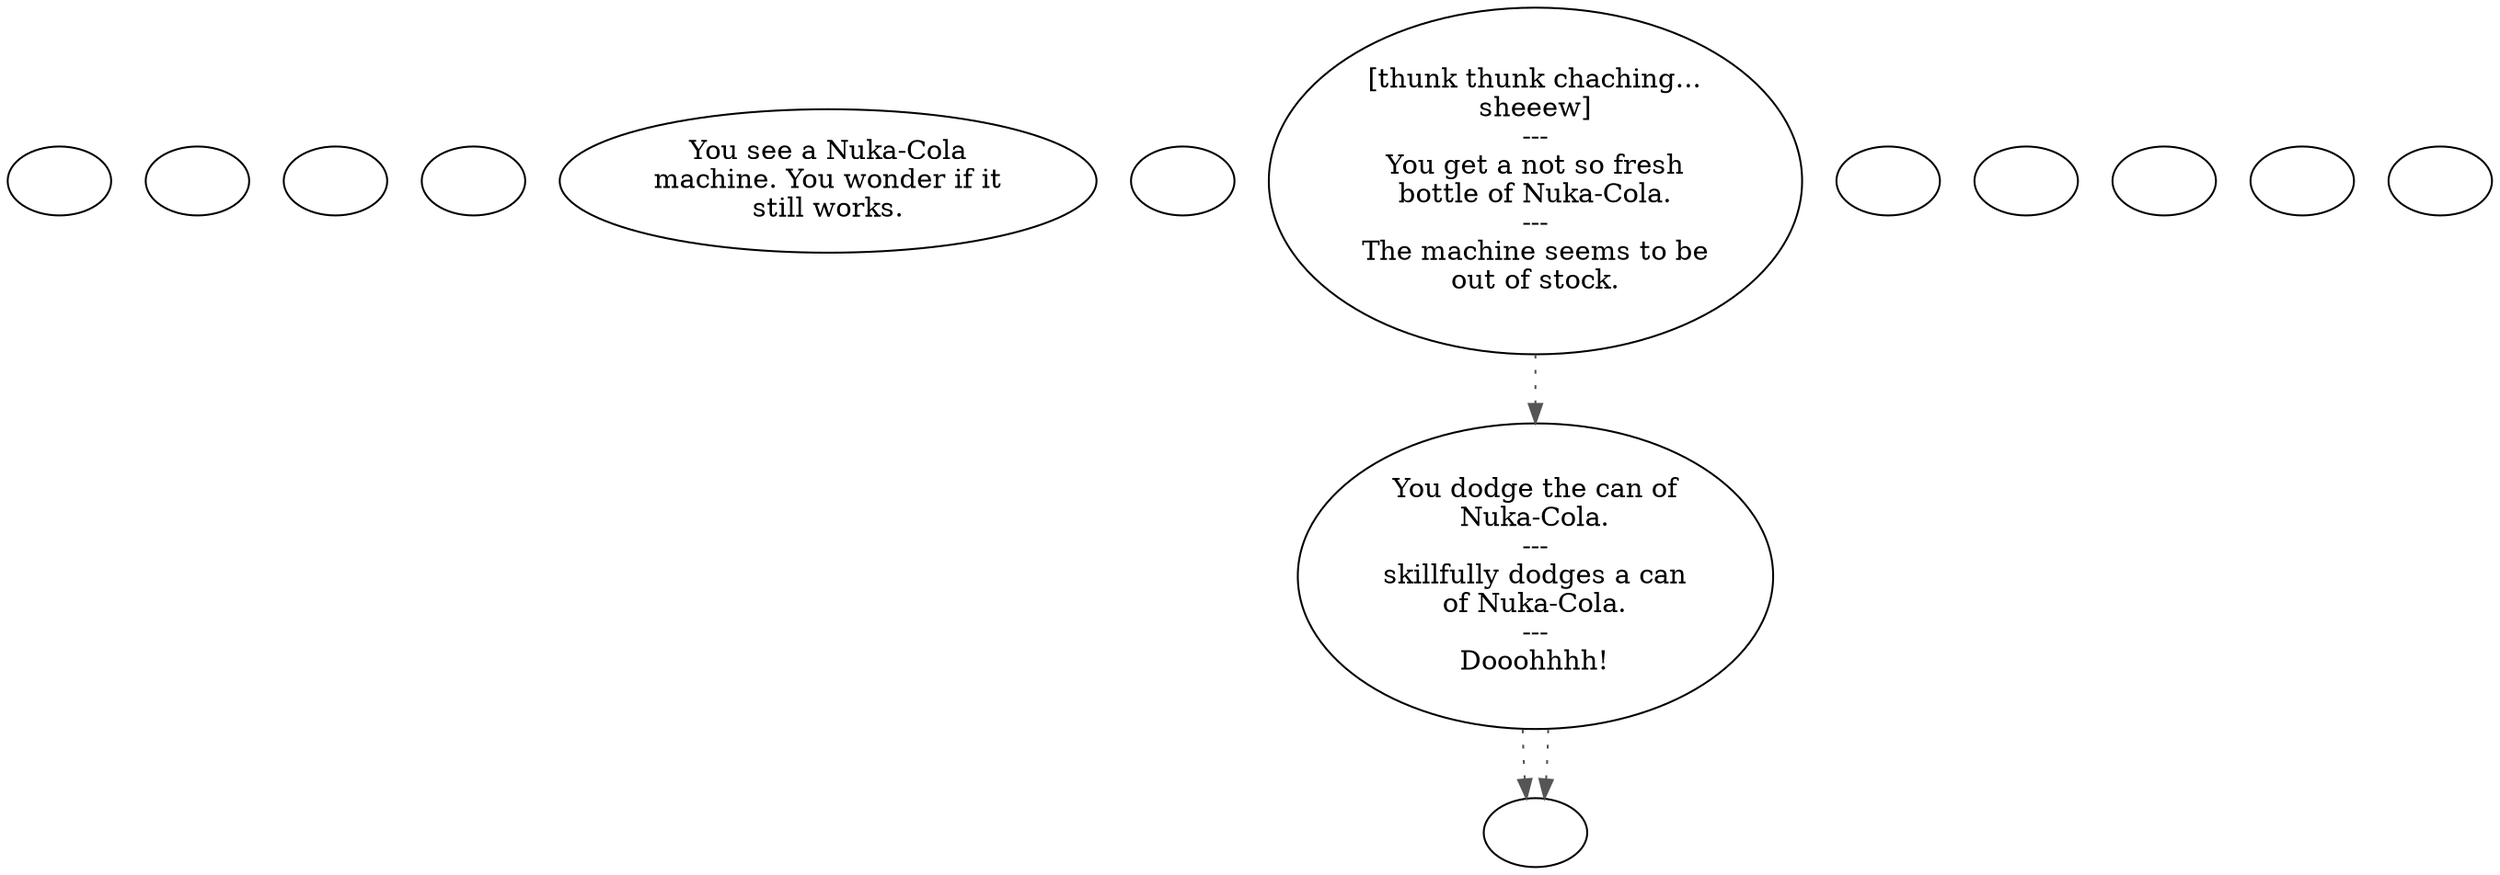 digraph zinuke {
  "checkPartyMembersNearDoor" [style=filled       fillcolor="#FFFFFF"       color="#000000"]
  "checkPartyMembersNearDoor" [label=""]
  "start" [style=filled       fillcolor="#FFFFFF"       color="#000000"]
  "start" [label=""]
  "use_p_proc" [style=filled       fillcolor="#FFFFFF"       color="#000000"]
  "use_p_proc" [label=""]
  "look_at_p_proc" [style=filled       fillcolor="#FFFFFF"       color="#000000"]
  "look_at_p_proc" [label=""]
  "description_p_proc" [style=filled       fillcolor="#FFFFFF"       color="#000000"]
  "description_p_proc" [label="You see a Nuka-Cola\nmachine. You wonder if it\nstill works."]
  "use_skill_on_p_proc" [style=filled       fillcolor="#FFFFFF"       color="#000000"]
  "use_skill_on_p_proc" [label=""]
  "use_obj_on_p_proc" [style=filled       fillcolor="#FFFFFF"       color="#000000"]
  "use_obj_on_p_proc" -> "checkHit" [style=dotted color="#555555"]
  "use_obj_on_p_proc" [label="[thunk thunk chaching...\nsheeew]\n---\nYou get a not so fresh\nbottle of Nuka-Cola.\n---\nThe machine seems to be\nout of stock."]
  "damage_p_proc" [style=filled       fillcolor="#FFFFFF"       color="#000000"]
  "damage_p_proc" [label=""]
  "map_enter_p_proc" [style=filled       fillcolor="#FFFFFF"       color="#000000"]
  "map_enter_p_proc" [label=""]
  "map_update_p_proc" [style=filled       fillcolor="#FFFFFF"       color="#000000"]
  "map_update_p_proc" [label=""]
  "talk_p_proc" [style=filled       fillcolor="#FFFFFF"       color="#000000"]
  "talk_p_proc" [label=""]
  "checkHit" [style=filled       fillcolor="#FFFFFF"       color="#000000"]
  "checkHit" -> "Missile_Fired" [style=dotted color="#555555"]
  "checkHit" -> "Missile_Fired" [style=dotted color="#555555"]
  "checkHit" [label="You dodge the can of\nNuka-Cola.\n---\nskillfully dodges a can\nof Nuka-Cola.\n---\nDooohhhh!"]
  "Missile_Fired" [style=filled       fillcolor="#FFFFFF"       color="#000000"]
  "Missile_Fired" [label=""]
  "timed_event_p_proc" [style=filled       fillcolor="#FFFFFF"       color="#000000"]
  "timed_event_p_proc" [label=""]
}